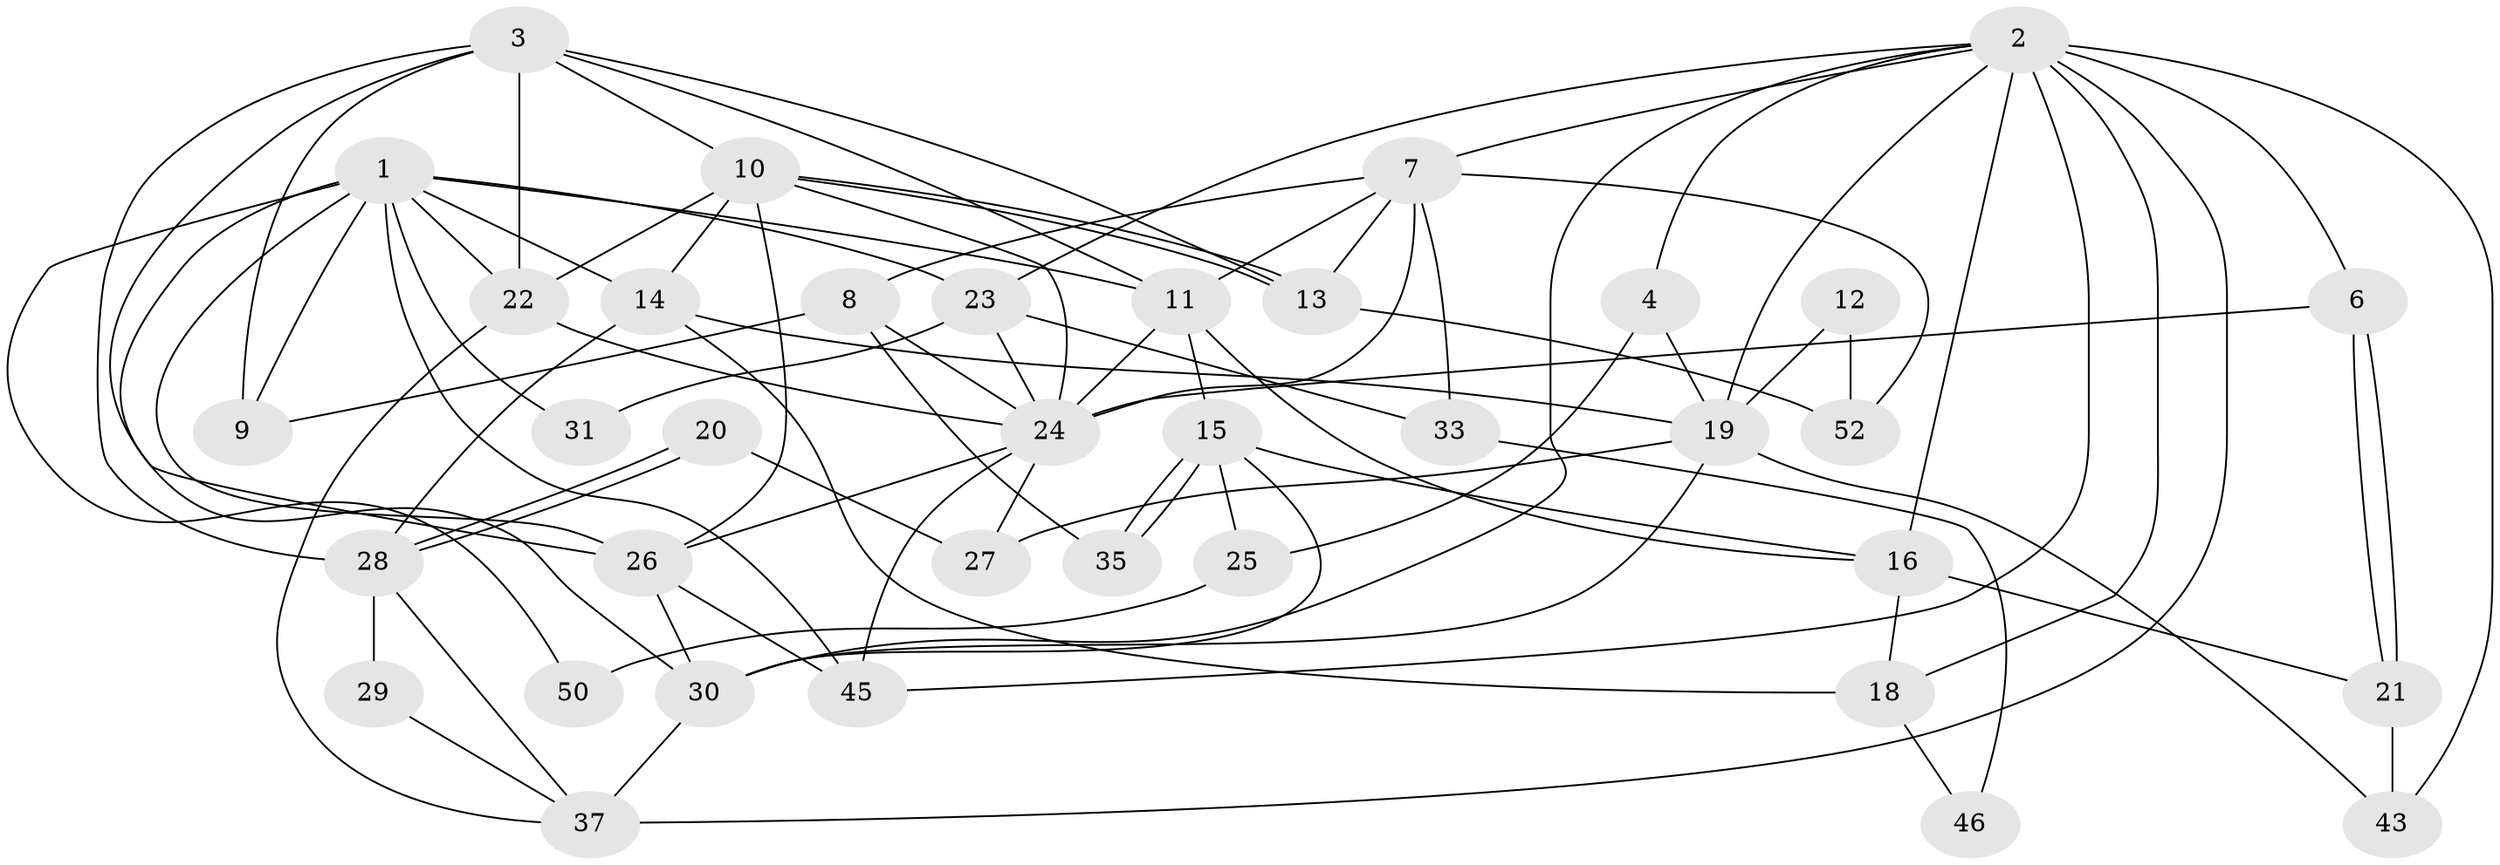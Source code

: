 // original degree distribution, {5: 0.2037037037037037, 6: 0.1111111111111111, 3: 0.2777777777777778, 4: 0.24074074074074073, 7: 0.037037037037037035, 2: 0.12962962962962962}
// Generated by graph-tools (version 1.1) at 2025/18/03/04/25 18:18:32]
// undirected, 37 vertices, 88 edges
graph export_dot {
graph [start="1"]
  node [color=gray90,style=filled];
  1 [super="+32+5"];
  2 [super="+47+17"];
  3 [super="+40"];
  4;
  6;
  7 [super="+49"];
  8;
  9;
  10;
  11 [super="+36"];
  12;
  13 [super="+39"];
  14;
  15;
  16;
  18;
  19;
  20;
  21 [super="+42"];
  22;
  23;
  24 [super="+51"];
  25;
  26 [super="+34"];
  27;
  28 [super="+38"];
  29;
  30 [super="+41"];
  31;
  33;
  35;
  37 [super="+54"];
  43;
  45;
  46;
  50;
  52;
  1 -- 30;
  1 -- 23;
  1 -- 31;
  1 -- 50;
  1 -- 45;
  1 -- 26;
  1 -- 11;
  1 -- 22;
  1 -- 9;
  1 -- 14;
  2 -- 4;
  2 -- 16 [weight=2];
  2 -- 37;
  2 -- 43;
  2 -- 18;
  2 -- 23;
  2 -- 45;
  2 -- 7;
  2 -- 19;
  2 -- 6;
  2 -- 30;
  3 -- 26;
  3 -- 22;
  3 -- 9;
  3 -- 10;
  3 -- 11;
  3 -- 13;
  3 -- 28;
  4 -- 19;
  4 -- 25;
  6 -- 21;
  6 -- 21;
  6 -- 24;
  7 -- 24;
  7 -- 11;
  7 -- 8;
  7 -- 52;
  7 -- 33;
  7 -- 13;
  8 -- 9;
  8 -- 35;
  8 -- 24;
  10 -- 13;
  10 -- 13;
  10 -- 14;
  10 -- 22;
  10 -- 24;
  10 -- 26;
  11 -- 15;
  11 -- 16;
  11 -- 24;
  12 -- 19;
  12 -- 52;
  13 -- 52;
  14 -- 18;
  14 -- 19;
  14 -- 28;
  15 -- 35;
  15 -- 35;
  15 -- 16;
  15 -- 25;
  15 -- 30;
  16 -- 18;
  16 -- 21;
  18 -- 46;
  19 -- 30;
  19 -- 27;
  19 -- 43;
  20 -- 28;
  20 -- 28;
  20 -- 27;
  21 -- 43;
  22 -- 37;
  22 -- 24;
  23 -- 31;
  23 -- 33;
  23 -- 24;
  24 -- 45;
  24 -- 26;
  24 -- 27;
  25 -- 50;
  26 -- 45;
  26 -- 30 [weight=2];
  28 -- 29;
  28 -- 37;
  29 -- 37;
  30 -- 37 [weight=2];
  33 -- 46;
}
